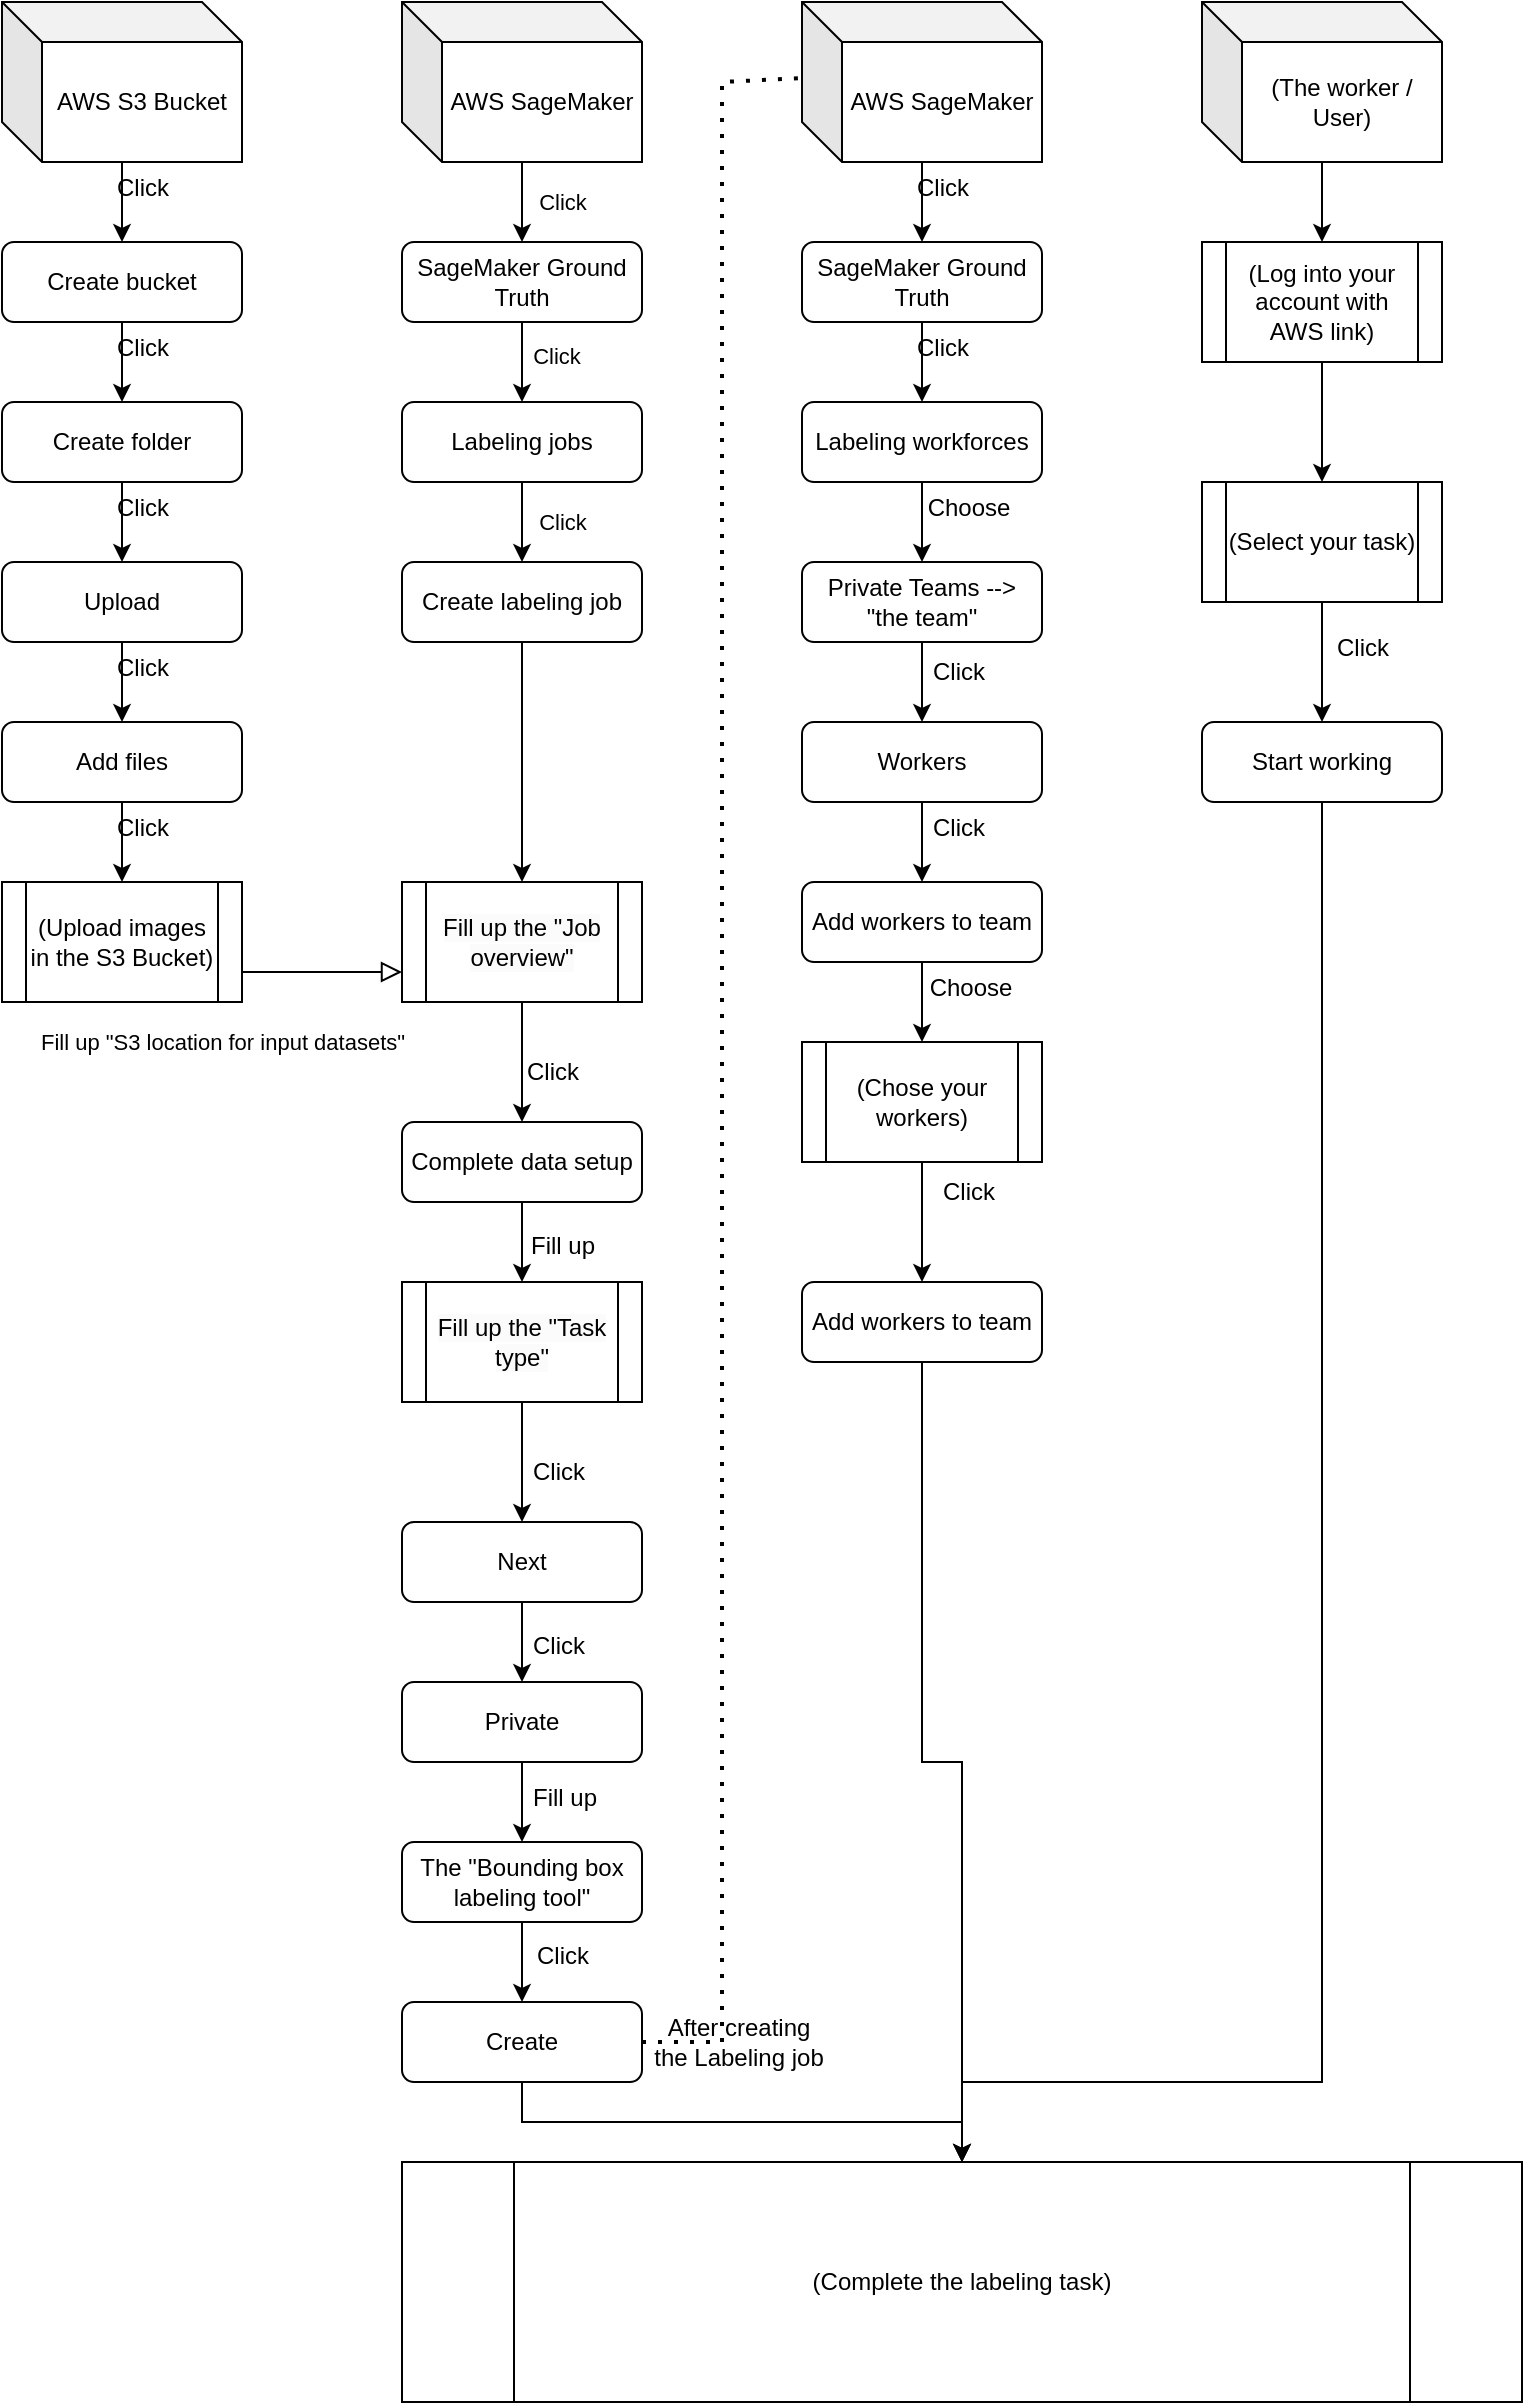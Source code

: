 <mxfile version="23.1.2" type="github">
  <diagram id="C5RBs43oDa-KdzZeNtuy" name="Page-1">
    <mxGraphModel dx="1434" dy="773" grid="1" gridSize="10" guides="1" tooltips="1" connect="1" arrows="1" fold="1" page="1" pageScale="1" pageWidth="827" pageHeight="1169" math="0" shadow="0">
      <root>
        <mxCell id="WIyWlLk6GJQsqaUBKTNV-0" />
        <mxCell id="WIyWlLk6GJQsqaUBKTNV-1" parent="WIyWlLk6GJQsqaUBKTNV-0" />
        <mxCell id="19GAgHuE4jPKgQZACqqg-97" value="" style="edgeStyle=orthogonalEdgeStyle;rounded=0;orthogonalLoop=1;jettySize=auto;html=1;" edge="1" parent="WIyWlLk6GJQsqaUBKTNV-1" source="19GAgHuE4jPKgQZACqqg-0" target="19GAgHuE4jPKgQZACqqg-18">
          <mxGeometry relative="1" as="geometry" />
        </mxCell>
        <mxCell id="19GAgHuE4jPKgQZACqqg-0" value="AWS S3 Bucket" style="shape=cube;whiteSpace=wrap;html=1;boundedLbl=1;backgroundOutline=1;darkOpacity=0.05;darkOpacity2=0.1;" vertex="1" parent="WIyWlLk6GJQsqaUBKTNV-1">
          <mxGeometry x="40" y="80" width="120" height="80" as="geometry" />
        </mxCell>
        <mxCell id="19GAgHuE4jPKgQZACqqg-92" value="" style="edgeStyle=orthogonalEdgeStyle;rounded=0;orthogonalLoop=1;jettySize=auto;html=1;" edge="1" parent="WIyWlLk6GJQsqaUBKTNV-1" source="19GAgHuE4jPKgQZACqqg-2" target="19GAgHuE4jPKgQZACqqg-4">
          <mxGeometry relative="1" as="geometry" />
        </mxCell>
        <mxCell id="19GAgHuE4jPKgQZACqqg-2" value="AWS SageMaker" style="shape=cube;whiteSpace=wrap;html=1;boundedLbl=1;backgroundOutline=1;darkOpacity=0.05;darkOpacity2=0.1;" vertex="1" parent="WIyWlLk6GJQsqaUBKTNV-1">
          <mxGeometry x="240" y="80" width="120" height="80" as="geometry" />
        </mxCell>
        <mxCell id="19GAgHuE4jPKgQZACqqg-94" value="" style="edgeStyle=orthogonalEdgeStyle;rounded=0;orthogonalLoop=1;jettySize=auto;html=1;" edge="1" parent="WIyWlLk6GJQsqaUBKTNV-1" source="19GAgHuE4jPKgQZACqqg-4" target="19GAgHuE4jPKgQZACqqg-5">
          <mxGeometry relative="1" as="geometry" />
        </mxCell>
        <mxCell id="19GAgHuE4jPKgQZACqqg-4" value="SageMaker Ground Truth" style="rounded=1;whiteSpace=wrap;html=1;fontSize=12;glass=0;strokeWidth=1;shadow=0;" vertex="1" parent="WIyWlLk6GJQsqaUBKTNV-1">
          <mxGeometry x="240" y="200" width="120" height="40" as="geometry" />
        </mxCell>
        <mxCell id="19GAgHuE4jPKgQZACqqg-95" value="" style="edgeStyle=orthogonalEdgeStyle;rounded=0;orthogonalLoop=1;jettySize=auto;html=1;" edge="1" parent="WIyWlLk6GJQsqaUBKTNV-1" source="19GAgHuE4jPKgQZACqqg-5" target="19GAgHuE4jPKgQZACqqg-36">
          <mxGeometry relative="1" as="geometry" />
        </mxCell>
        <mxCell id="19GAgHuE4jPKgQZACqqg-5" value="Labeling jobs" style="rounded=1;whiteSpace=wrap;html=1;fontSize=12;glass=0;strokeWidth=1;shadow=0;" vertex="1" parent="WIyWlLk6GJQsqaUBKTNV-1">
          <mxGeometry x="240" y="280" width="120" height="40" as="geometry" />
        </mxCell>
        <mxCell id="19GAgHuE4jPKgQZACqqg-9" value="Fill up &quot;S3 location for input datasets&quot;" style="edgeStyle=orthogonalEdgeStyle;rounded=0;html=1;jettySize=auto;orthogonalLoop=1;fontSize=11;endArrow=block;endFill=0;endSize=8;strokeWidth=1;shadow=0;labelBackgroundColor=none;exitX=1;exitY=0.75;exitDx=0;exitDy=0;entryX=0;entryY=0.75;entryDx=0;entryDy=0;" edge="1" parent="WIyWlLk6GJQsqaUBKTNV-1" source="19GAgHuE4jPKgQZACqqg-45" target="19GAgHuE4jPKgQZACqqg-46">
          <mxGeometry x="-1" y="-36" relative="1" as="geometry">
            <mxPoint x="-10" y="-1" as="offset" />
            <mxPoint x="100" y="560" as="sourcePoint" />
            <mxPoint x="260" y="600" as="targetPoint" />
          </mxGeometry>
        </mxCell>
        <mxCell id="19GAgHuE4jPKgQZACqqg-49" value="" style="edgeStyle=orthogonalEdgeStyle;rounded=0;orthogonalLoop=1;jettySize=auto;html=1;" edge="1" parent="WIyWlLk6GJQsqaUBKTNV-1" source="19GAgHuE4jPKgQZACqqg-16" target="19GAgHuE4jPKgQZACqqg-48">
          <mxGeometry relative="1" as="geometry" />
        </mxCell>
        <mxCell id="19GAgHuE4jPKgQZACqqg-16" value="Complete data setup" style="rounded=1;whiteSpace=wrap;html=1;" vertex="1" parent="WIyWlLk6GJQsqaUBKTNV-1">
          <mxGeometry x="240" y="640" width="120" height="40" as="geometry" />
        </mxCell>
        <mxCell id="19GAgHuE4jPKgQZACqqg-98" value="" style="edgeStyle=orthogonalEdgeStyle;rounded=0;orthogonalLoop=1;jettySize=auto;html=1;" edge="1" parent="WIyWlLk6GJQsqaUBKTNV-1" source="19GAgHuE4jPKgQZACqqg-18" target="19GAgHuE4jPKgQZACqqg-21">
          <mxGeometry relative="1" as="geometry" />
        </mxCell>
        <mxCell id="19GAgHuE4jPKgQZACqqg-18" value="Create bucket" style="rounded=1;whiteSpace=wrap;html=1;" vertex="1" parent="WIyWlLk6GJQsqaUBKTNV-1">
          <mxGeometry x="40" y="200" width="120" height="40" as="geometry" />
        </mxCell>
        <mxCell id="19GAgHuE4jPKgQZACqqg-99" value="" style="edgeStyle=orthogonalEdgeStyle;rounded=0;orthogonalLoop=1;jettySize=auto;html=1;" edge="1" parent="WIyWlLk6GJQsqaUBKTNV-1" source="19GAgHuE4jPKgQZACqqg-21" target="19GAgHuE4jPKgQZACqqg-22">
          <mxGeometry relative="1" as="geometry" />
        </mxCell>
        <mxCell id="19GAgHuE4jPKgQZACqqg-21" value="Create folder" style="rounded=1;whiteSpace=wrap;html=1;" vertex="1" parent="WIyWlLk6GJQsqaUBKTNV-1">
          <mxGeometry x="40" y="280" width="120" height="40" as="geometry" />
        </mxCell>
        <mxCell id="19GAgHuE4jPKgQZACqqg-100" value="" style="edgeStyle=orthogonalEdgeStyle;rounded=0;orthogonalLoop=1;jettySize=auto;html=1;" edge="1" parent="WIyWlLk6GJQsqaUBKTNV-1" source="19GAgHuE4jPKgQZACqqg-22" target="19GAgHuE4jPKgQZACqqg-23">
          <mxGeometry relative="1" as="geometry" />
        </mxCell>
        <mxCell id="19GAgHuE4jPKgQZACqqg-22" value="Upload" style="rounded=1;whiteSpace=wrap;html=1;" vertex="1" parent="WIyWlLk6GJQsqaUBKTNV-1">
          <mxGeometry x="40" y="360" width="120" height="40" as="geometry" />
        </mxCell>
        <mxCell id="19GAgHuE4jPKgQZACqqg-101" value="" style="edgeStyle=orthogonalEdgeStyle;rounded=0;orthogonalLoop=1;jettySize=auto;html=1;" edge="1" parent="WIyWlLk6GJQsqaUBKTNV-1" source="19GAgHuE4jPKgQZACqqg-23" target="19GAgHuE4jPKgQZACqqg-45">
          <mxGeometry relative="1" as="geometry" />
        </mxCell>
        <mxCell id="19GAgHuE4jPKgQZACqqg-23" value="Add files" style="rounded=1;whiteSpace=wrap;html=1;" vertex="1" parent="WIyWlLk6GJQsqaUBKTNV-1">
          <mxGeometry x="40" y="440" width="120" height="40" as="geometry" />
        </mxCell>
        <mxCell id="19GAgHuE4jPKgQZACqqg-34" value="Click" style="edgeLabel;html=1;align=center;verticalAlign=middle;resizable=0;points=[];" vertex="1" connectable="0" parent="WIyWlLk6GJQsqaUBKTNV-1">
          <mxGeometry x="320" y="180" as="geometry" />
        </mxCell>
        <mxCell id="19GAgHuE4jPKgQZACqqg-35" value="Click" style="edgeLabel;html=1;align=center;verticalAlign=middle;resizable=0;points=[];" vertex="1" connectable="0" parent="WIyWlLk6GJQsqaUBKTNV-1">
          <mxGeometry x="120" y="188" as="geometry">
            <mxPoint x="197" y="69" as="offset" />
          </mxGeometry>
        </mxCell>
        <mxCell id="19GAgHuE4jPKgQZACqqg-36" value="Create labeling job" style="rounded=1;whiteSpace=wrap;html=1;fontSize=12;glass=0;strokeWidth=1;shadow=0;" vertex="1" parent="WIyWlLk6GJQsqaUBKTNV-1">
          <mxGeometry x="240" y="360" width="120" height="40" as="geometry" />
        </mxCell>
        <mxCell id="19GAgHuE4jPKgQZACqqg-39" value="Click" style="edgeLabel;html=1;align=center;verticalAlign=middle;resizable=0;points=[];" vertex="1" connectable="0" parent="WIyWlLk6GJQsqaUBKTNV-1">
          <mxGeometry x="320" y="340" as="geometry" />
        </mxCell>
        <mxCell id="19GAgHuE4jPKgQZACqqg-41" value="Fill up" style="text;html=1;align=center;verticalAlign=middle;resizable=0;points=[];autosize=1;strokeColor=none;fillColor=none;" vertex="1" parent="WIyWlLk6GJQsqaUBKTNV-1">
          <mxGeometry x="290" y="687" width="60" height="30" as="geometry" />
        </mxCell>
        <mxCell id="19GAgHuE4jPKgQZACqqg-42" value="" style="endArrow=classic;html=1;rounded=0;exitX=0.5;exitY=1;exitDx=0;exitDy=0;entryX=0.5;entryY=0;entryDx=0;entryDy=0;" edge="1" parent="WIyWlLk6GJQsqaUBKTNV-1" source="19GAgHuE4jPKgQZACqqg-46" target="19GAgHuE4jPKgQZACqqg-16">
          <mxGeometry width="50" height="50" relative="1" as="geometry">
            <mxPoint x="300" y="640" as="sourcePoint" />
            <mxPoint x="490" y="510" as="targetPoint" />
          </mxGeometry>
        </mxCell>
        <mxCell id="19GAgHuE4jPKgQZACqqg-43" value="Click" style="text;html=1;align=center;verticalAlign=middle;resizable=0;points=[];autosize=1;strokeColor=none;fillColor=none;" vertex="1" parent="WIyWlLk6GJQsqaUBKTNV-1">
          <mxGeometry x="290" y="600" width="50" height="30" as="geometry" />
        </mxCell>
        <mxCell id="19GAgHuE4jPKgQZACqqg-45" value="(Upload images in the S3 Bucket)" style="shape=process;whiteSpace=wrap;html=1;backgroundOutline=1;" vertex="1" parent="WIyWlLk6GJQsqaUBKTNV-1">
          <mxGeometry x="40" y="520" width="120" height="60" as="geometry" />
        </mxCell>
        <mxCell id="19GAgHuE4jPKgQZACqqg-46" value="&lt;span style=&quot;color: rgb(0, 0, 0); font-family: Helvetica; font-size: 12px; font-style: normal; font-variant-ligatures: normal; font-variant-caps: normal; font-weight: 400; letter-spacing: normal; orphans: 2; text-align: center; text-indent: 0px; text-transform: none; widows: 2; word-spacing: 0px; -webkit-text-stroke-width: 0px; background-color: rgb(251, 251, 251); text-decoration-thickness: initial; text-decoration-style: initial; text-decoration-color: initial; float: none; display: inline !important;&quot;&gt;Fill up the &quot;Job overview&quot;&lt;/span&gt;" style="shape=process;whiteSpace=wrap;html=1;backgroundOutline=1;" vertex="1" parent="WIyWlLk6GJQsqaUBKTNV-1">
          <mxGeometry x="240" y="520" width="120" height="60" as="geometry" />
        </mxCell>
        <mxCell id="19GAgHuE4jPKgQZACqqg-51" value="" style="edgeStyle=orthogonalEdgeStyle;rounded=0;orthogonalLoop=1;jettySize=auto;html=1;" edge="1" parent="WIyWlLk6GJQsqaUBKTNV-1" source="19GAgHuE4jPKgQZACqqg-48" target="19GAgHuE4jPKgQZACqqg-50">
          <mxGeometry relative="1" as="geometry" />
        </mxCell>
        <mxCell id="19GAgHuE4jPKgQZACqqg-48" value="&lt;span style=&quot;color: rgb(0, 0, 0); font-family: Helvetica; font-size: 12px; font-style: normal; font-variant-ligatures: normal; font-variant-caps: normal; font-weight: 400; letter-spacing: normal; orphans: 2; text-align: center; text-indent: 0px; text-transform: none; widows: 2; word-spacing: 0px; -webkit-text-stroke-width: 0px; background-color: rgb(251, 251, 251); text-decoration-thickness: initial; text-decoration-style: initial; text-decoration-color: initial; float: none; display: inline !important;&quot;&gt;Fill up the &quot;Task type&quot;&lt;/span&gt;" style="shape=process;whiteSpace=wrap;html=1;backgroundOutline=1;" vertex="1" parent="WIyWlLk6GJQsqaUBKTNV-1">
          <mxGeometry x="240" y="720" width="120" height="60" as="geometry" />
        </mxCell>
        <mxCell id="19GAgHuE4jPKgQZACqqg-54" value="" style="edgeStyle=orthogonalEdgeStyle;rounded=0;orthogonalLoop=1;jettySize=auto;html=1;" edge="1" parent="WIyWlLk6GJQsqaUBKTNV-1" source="19GAgHuE4jPKgQZACqqg-50" target="19GAgHuE4jPKgQZACqqg-53">
          <mxGeometry relative="1" as="geometry" />
        </mxCell>
        <mxCell id="19GAgHuE4jPKgQZACqqg-50" value="Next" style="rounded=1;whiteSpace=wrap;html=1;" vertex="1" parent="WIyWlLk6GJQsqaUBKTNV-1">
          <mxGeometry x="240" y="840" width="120" height="40" as="geometry" />
        </mxCell>
        <mxCell id="19GAgHuE4jPKgQZACqqg-52" value="Click" style="text;html=1;align=center;verticalAlign=middle;resizable=0;points=[];autosize=1;strokeColor=none;fillColor=none;" vertex="1" parent="WIyWlLk6GJQsqaUBKTNV-1">
          <mxGeometry x="293" y="800" width="50" height="30" as="geometry" />
        </mxCell>
        <mxCell id="19GAgHuE4jPKgQZACqqg-57" value="" style="edgeStyle=orthogonalEdgeStyle;rounded=0;orthogonalLoop=1;jettySize=auto;html=1;" edge="1" parent="WIyWlLk6GJQsqaUBKTNV-1" source="19GAgHuE4jPKgQZACqqg-53" target="19GAgHuE4jPKgQZACqqg-56">
          <mxGeometry relative="1" as="geometry" />
        </mxCell>
        <mxCell id="19GAgHuE4jPKgQZACqqg-53" value="Private" style="rounded=1;whiteSpace=wrap;html=1;" vertex="1" parent="WIyWlLk6GJQsqaUBKTNV-1">
          <mxGeometry x="240" y="920" width="120" height="40" as="geometry" />
        </mxCell>
        <mxCell id="19GAgHuE4jPKgQZACqqg-61" value="" style="edgeStyle=orthogonalEdgeStyle;rounded=0;orthogonalLoop=1;jettySize=auto;html=1;" edge="1" parent="WIyWlLk6GJQsqaUBKTNV-1" source="19GAgHuE4jPKgQZACqqg-56" target="19GAgHuE4jPKgQZACqqg-60">
          <mxGeometry relative="1" as="geometry" />
        </mxCell>
        <mxCell id="19GAgHuE4jPKgQZACqqg-56" value="The &quot;Bounding box labeling tool&quot;" style="rounded=1;whiteSpace=wrap;html=1;" vertex="1" parent="WIyWlLk6GJQsqaUBKTNV-1">
          <mxGeometry x="240" y="1000" width="120" height="40" as="geometry" />
        </mxCell>
        <mxCell id="19GAgHuE4jPKgQZACqqg-58" value="Click" style="text;html=1;align=center;verticalAlign=middle;resizable=0;points=[];autosize=1;strokeColor=none;fillColor=none;" vertex="1" parent="WIyWlLk6GJQsqaUBKTNV-1">
          <mxGeometry x="293" y="887" width="50" height="30" as="geometry" />
        </mxCell>
        <mxCell id="19GAgHuE4jPKgQZACqqg-59" value="Fill up" style="text;html=1;align=center;verticalAlign=middle;resizable=0;points=[];autosize=1;strokeColor=none;fillColor=none;" vertex="1" parent="WIyWlLk6GJQsqaUBKTNV-1">
          <mxGeometry x="291" y="963" width="60" height="30" as="geometry" />
        </mxCell>
        <mxCell id="19GAgHuE4jPKgQZACqqg-117" value="" style="edgeStyle=orthogonalEdgeStyle;rounded=0;orthogonalLoop=1;jettySize=auto;html=1;" edge="1" parent="WIyWlLk6GJQsqaUBKTNV-1" source="19GAgHuE4jPKgQZACqqg-60" target="19GAgHuE4jPKgQZACqqg-116">
          <mxGeometry relative="1" as="geometry" />
        </mxCell>
        <mxCell id="19GAgHuE4jPKgQZACqqg-60" value="Create" style="rounded=1;whiteSpace=wrap;html=1;" vertex="1" parent="WIyWlLk6GJQsqaUBKTNV-1">
          <mxGeometry x="240" y="1080" width="120" height="40" as="geometry" />
        </mxCell>
        <mxCell id="19GAgHuE4jPKgQZACqqg-62" value="Click" style="text;html=1;align=center;verticalAlign=middle;resizable=0;points=[];autosize=1;strokeColor=none;fillColor=none;" vertex="1" parent="WIyWlLk6GJQsqaUBKTNV-1">
          <mxGeometry x="295" y="1042" width="50" height="30" as="geometry" />
        </mxCell>
        <mxCell id="19GAgHuE4jPKgQZACqqg-110" value="" style="edgeStyle=orthogonalEdgeStyle;rounded=0;orthogonalLoop=1;jettySize=auto;html=1;" edge="1" parent="WIyWlLk6GJQsqaUBKTNV-1" source="19GAgHuE4jPKgQZACqqg-63" target="19GAgHuE4jPKgQZACqqg-109">
          <mxGeometry relative="1" as="geometry" />
        </mxCell>
        <mxCell id="19GAgHuE4jPKgQZACqqg-63" value="(The worker / User)" style="shape=cube;whiteSpace=wrap;html=1;boundedLbl=1;backgroundOutline=1;darkOpacity=0.05;darkOpacity2=0.1;" vertex="1" parent="WIyWlLk6GJQsqaUBKTNV-1">
          <mxGeometry x="640" y="80" width="120" height="80" as="geometry" />
        </mxCell>
        <mxCell id="19GAgHuE4jPKgQZACqqg-71" value="" style="edgeStyle=orthogonalEdgeStyle;rounded=0;orthogonalLoop=1;jettySize=auto;html=1;" edge="1" parent="WIyWlLk6GJQsqaUBKTNV-1" source="19GAgHuE4jPKgQZACqqg-64" target="19GAgHuE4jPKgQZACqqg-65">
          <mxGeometry relative="1" as="geometry" />
        </mxCell>
        <mxCell id="19GAgHuE4jPKgQZACqqg-64" value="Labeling workforces" style="rounded=1;whiteSpace=wrap;html=1;" vertex="1" parent="WIyWlLk6GJQsqaUBKTNV-1">
          <mxGeometry x="440" y="280" width="120" height="40" as="geometry" />
        </mxCell>
        <mxCell id="19GAgHuE4jPKgQZACqqg-72" value="" style="edgeStyle=orthogonalEdgeStyle;rounded=0;orthogonalLoop=1;jettySize=auto;html=1;" edge="1" parent="WIyWlLk6GJQsqaUBKTNV-1" source="19GAgHuE4jPKgQZACqqg-65" target="19GAgHuE4jPKgQZACqqg-66">
          <mxGeometry relative="1" as="geometry" />
        </mxCell>
        <mxCell id="19GAgHuE4jPKgQZACqqg-65" value="Private Teams --&amp;gt; &quot;the team&quot;" style="rounded=1;whiteSpace=wrap;html=1;" vertex="1" parent="WIyWlLk6GJQsqaUBKTNV-1">
          <mxGeometry x="440" y="360" width="120" height="40" as="geometry" />
        </mxCell>
        <mxCell id="19GAgHuE4jPKgQZACqqg-73" value="" style="edgeStyle=orthogonalEdgeStyle;rounded=0;orthogonalLoop=1;jettySize=auto;html=1;" edge="1" parent="WIyWlLk6GJQsqaUBKTNV-1" source="19GAgHuE4jPKgQZACqqg-66" target="19GAgHuE4jPKgQZACqqg-67">
          <mxGeometry relative="1" as="geometry" />
        </mxCell>
        <mxCell id="19GAgHuE4jPKgQZACqqg-66" value="Workers" style="rounded=1;whiteSpace=wrap;html=1;" vertex="1" parent="WIyWlLk6GJQsqaUBKTNV-1">
          <mxGeometry x="440" y="440" width="120" height="40" as="geometry" />
        </mxCell>
        <mxCell id="19GAgHuE4jPKgQZACqqg-74" value="" style="edgeStyle=orthogonalEdgeStyle;rounded=0;orthogonalLoop=1;jettySize=auto;html=1;" edge="1" parent="WIyWlLk6GJQsqaUBKTNV-1" source="19GAgHuE4jPKgQZACqqg-67" target="19GAgHuE4jPKgQZACqqg-69">
          <mxGeometry relative="1" as="geometry" />
        </mxCell>
        <mxCell id="19GAgHuE4jPKgQZACqqg-67" value="Add workers to team" style="rounded=1;whiteSpace=wrap;html=1;" vertex="1" parent="WIyWlLk6GJQsqaUBKTNV-1">
          <mxGeometry x="440" y="520" width="120" height="40" as="geometry" />
        </mxCell>
        <mxCell id="19GAgHuE4jPKgQZACqqg-75" value="" style="edgeStyle=orthogonalEdgeStyle;rounded=0;orthogonalLoop=1;jettySize=auto;html=1;" edge="1" parent="WIyWlLk6GJQsqaUBKTNV-1" source="19GAgHuE4jPKgQZACqqg-69" target="19GAgHuE4jPKgQZACqqg-70">
          <mxGeometry relative="1" as="geometry" />
        </mxCell>
        <mxCell id="19GAgHuE4jPKgQZACqqg-69" value="(Chose your workers)" style="shape=process;whiteSpace=wrap;html=1;backgroundOutline=1;" vertex="1" parent="WIyWlLk6GJQsqaUBKTNV-1">
          <mxGeometry x="440" y="600" width="120" height="60" as="geometry" />
        </mxCell>
        <mxCell id="19GAgHuE4jPKgQZACqqg-70" value="Add workers to team" style="rounded=1;whiteSpace=wrap;html=1;" vertex="1" parent="WIyWlLk6GJQsqaUBKTNV-1">
          <mxGeometry x="440" y="720" width="120" height="40" as="geometry" />
        </mxCell>
        <mxCell id="19GAgHuE4jPKgQZACqqg-76" value="Choose" style="text;html=1;align=center;verticalAlign=middle;resizable=0;points=[];autosize=1;strokeColor=none;fillColor=none;" vertex="1" parent="WIyWlLk6GJQsqaUBKTNV-1">
          <mxGeometry x="493" y="318" width="60" height="30" as="geometry" />
        </mxCell>
        <mxCell id="19GAgHuE4jPKgQZACqqg-77" value="Click" style="text;html=1;align=center;verticalAlign=middle;resizable=0;points=[];autosize=1;strokeColor=none;fillColor=none;" vertex="1" parent="WIyWlLk6GJQsqaUBKTNV-1">
          <mxGeometry x="493" y="400" width="50" height="30" as="geometry" />
        </mxCell>
        <mxCell id="19GAgHuE4jPKgQZACqqg-78" value="Click" style="text;html=1;align=center;verticalAlign=middle;resizable=0;points=[];autosize=1;strokeColor=none;fillColor=none;" vertex="1" parent="WIyWlLk6GJQsqaUBKTNV-1">
          <mxGeometry x="493" y="478" width="50" height="30" as="geometry" />
        </mxCell>
        <mxCell id="19GAgHuE4jPKgQZACqqg-79" value="Choose" style="text;html=1;align=center;verticalAlign=middle;resizable=0;points=[];autosize=1;strokeColor=none;fillColor=none;" vertex="1" parent="WIyWlLk6GJQsqaUBKTNV-1">
          <mxGeometry x="494" y="558" width="60" height="30" as="geometry" />
        </mxCell>
        <mxCell id="19GAgHuE4jPKgQZACqqg-80" value="Click" style="text;html=1;align=center;verticalAlign=middle;resizable=0;points=[];autosize=1;strokeColor=none;fillColor=none;" vertex="1" parent="WIyWlLk6GJQsqaUBKTNV-1">
          <mxGeometry x="498" y="660" width="50" height="30" as="geometry" />
        </mxCell>
        <mxCell id="19GAgHuE4jPKgQZACqqg-84" value="" style="endArrow=none;dashed=1;html=1;dashPattern=1 3;strokeWidth=2;rounded=0;exitX=1;exitY=0.5;exitDx=0;exitDy=0;entryX=0.008;entryY=0.475;entryDx=0;entryDy=0;entryPerimeter=0;" edge="1" parent="WIyWlLk6GJQsqaUBKTNV-1" source="19GAgHuE4jPKgQZACqqg-60" target="19GAgHuE4jPKgQZACqqg-88">
          <mxGeometry width="50" height="50" relative="1" as="geometry">
            <mxPoint x="440" y="650" as="sourcePoint" />
            <mxPoint x="400" y="120" as="targetPoint" />
            <Array as="points">
              <mxPoint x="400" y="1100" />
              <mxPoint x="400" y="300" />
              <mxPoint x="400" y="120" />
            </Array>
          </mxGeometry>
        </mxCell>
        <mxCell id="19GAgHuE4jPKgQZACqqg-85" value="After creating &lt;br&gt;the&amp;nbsp;Labeling job" style="text;html=1;align=center;verticalAlign=middle;resizable=0;points=[];autosize=1;strokeColor=none;fillColor=none;" vertex="1" parent="WIyWlLk6GJQsqaUBKTNV-1">
          <mxGeometry x="353" y="1080" width="110" height="40" as="geometry" />
        </mxCell>
        <mxCell id="19GAgHuE4jPKgQZACqqg-93" value="" style="edgeStyle=orthogonalEdgeStyle;rounded=0;orthogonalLoop=1;jettySize=auto;html=1;" edge="1" parent="WIyWlLk6GJQsqaUBKTNV-1" source="19GAgHuE4jPKgQZACqqg-88" target="19GAgHuE4jPKgQZACqqg-89">
          <mxGeometry relative="1" as="geometry" />
        </mxCell>
        <mxCell id="19GAgHuE4jPKgQZACqqg-88" value="AWS SageMaker" style="shape=cube;whiteSpace=wrap;html=1;boundedLbl=1;backgroundOutline=1;darkOpacity=0.05;darkOpacity2=0.1;" vertex="1" parent="WIyWlLk6GJQsqaUBKTNV-1">
          <mxGeometry x="440" y="80" width="120" height="80" as="geometry" />
        </mxCell>
        <mxCell id="19GAgHuE4jPKgQZACqqg-91" value="" style="edgeStyle=orthogonalEdgeStyle;rounded=0;orthogonalLoop=1;jettySize=auto;html=1;entryX=0.5;entryY=0;entryDx=0;entryDy=0;" edge="1" parent="WIyWlLk6GJQsqaUBKTNV-1" source="19GAgHuE4jPKgQZACqqg-89" target="19GAgHuE4jPKgQZACqqg-64">
          <mxGeometry relative="1" as="geometry" />
        </mxCell>
        <mxCell id="19GAgHuE4jPKgQZACqqg-89" value="SageMaker Ground Truth" style="rounded=1;whiteSpace=wrap;html=1;fontSize=12;glass=0;strokeWidth=1;shadow=0;" vertex="1" parent="WIyWlLk6GJQsqaUBKTNV-1">
          <mxGeometry x="440" y="200" width="120" height="40" as="geometry" />
        </mxCell>
        <mxCell id="19GAgHuE4jPKgQZACqqg-96" value="" style="endArrow=classic;html=1;rounded=0;exitX=0.5;exitY=1;exitDx=0;exitDy=0;entryX=0.5;entryY=0;entryDx=0;entryDy=0;" edge="1" parent="WIyWlLk6GJQsqaUBKTNV-1" source="19GAgHuE4jPKgQZACqqg-36" target="19GAgHuE4jPKgQZACqqg-46">
          <mxGeometry width="50" height="50" relative="1" as="geometry">
            <mxPoint x="440" y="440" as="sourcePoint" />
            <mxPoint x="490" y="390" as="targetPoint" />
          </mxGeometry>
        </mxCell>
        <mxCell id="19GAgHuE4jPKgQZACqqg-102" value="Click" style="text;html=1;align=center;verticalAlign=middle;resizable=0;points=[];autosize=1;strokeColor=none;fillColor=none;" vertex="1" parent="WIyWlLk6GJQsqaUBKTNV-1">
          <mxGeometry x="85" y="158" width="50" height="30" as="geometry" />
        </mxCell>
        <mxCell id="19GAgHuE4jPKgQZACqqg-103" value="Click" style="text;html=1;align=center;verticalAlign=middle;resizable=0;points=[];autosize=1;strokeColor=none;fillColor=none;" vertex="1" parent="WIyWlLk6GJQsqaUBKTNV-1">
          <mxGeometry x="85" y="238" width="50" height="30" as="geometry" />
        </mxCell>
        <mxCell id="19GAgHuE4jPKgQZACqqg-104" value="Click" style="text;html=1;align=center;verticalAlign=middle;resizable=0;points=[];autosize=1;strokeColor=none;fillColor=none;" vertex="1" parent="WIyWlLk6GJQsqaUBKTNV-1">
          <mxGeometry x="85" y="318" width="50" height="30" as="geometry" />
        </mxCell>
        <mxCell id="19GAgHuE4jPKgQZACqqg-105" value="Click" style="text;html=1;align=center;verticalAlign=middle;resizable=0;points=[];autosize=1;strokeColor=none;fillColor=none;" vertex="1" parent="WIyWlLk6GJQsqaUBKTNV-1">
          <mxGeometry x="85" y="398" width="50" height="30" as="geometry" />
        </mxCell>
        <mxCell id="19GAgHuE4jPKgQZACqqg-106" value="Click" style="text;html=1;align=center;verticalAlign=middle;resizable=0;points=[];autosize=1;strokeColor=none;fillColor=none;" vertex="1" parent="WIyWlLk6GJQsqaUBKTNV-1">
          <mxGeometry x="85" y="478" width="50" height="30" as="geometry" />
        </mxCell>
        <mxCell id="19GAgHuE4jPKgQZACqqg-107" value="Click" style="text;html=1;align=center;verticalAlign=middle;resizable=0;points=[];autosize=1;strokeColor=none;fillColor=none;" vertex="1" parent="WIyWlLk6GJQsqaUBKTNV-1">
          <mxGeometry x="485" y="158" width="50" height="30" as="geometry" />
        </mxCell>
        <mxCell id="19GAgHuE4jPKgQZACqqg-108" value="Click" style="text;html=1;align=center;verticalAlign=middle;resizable=0;points=[];autosize=1;strokeColor=none;fillColor=none;" vertex="1" parent="WIyWlLk6GJQsqaUBKTNV-1">
          <mxGeometry x="485" y="238" width="50" height="30" as="geometry" />
        </mxCell>
        <mxCell id="19GAgHuE4jPKgQZACqqg-113" value="" style="edgeStyle=orthogonalEdgeStyle;rounded=0;orthogonalLoop=1;jettySize=auto;html=1;" edge="1" parent="WIyWlLk6GJQsqaUBKTNV-1" source="19GAgHuE4jPKgQZACqqg-109" target="19GAgHuE4jPKgQZACqqg-111">
          <mxGeometry relative="1" as="geometry" />
        </mxCell>
        <mxCell id="19GAgHuE4jPKgQZACqqg-109" value="(Log into your account with AWS link)" style="shape=process;whiteSpace=wrap;html=1;backgroundOutline=1;" vertex="1" parent="WIyWlLk6GJQsqaUBKTNV-1">
          <mxGeometry x="640" y="200" width="120" height="60" as="geometry" />
        </mxCell>
        <mxCell id="19GAgHuE4jPKgQZACqqg-114" value="" style="edgeStyle=orthogonalEdgeStyle;rounded=0;orthogonalLoop=1;jettySize=auto;html=1;" edge="1" parent="WIyWlLk6GJQsqaUBKTNV-1" source="19GAgHuE4jPKgQZACqqg-111" target="19GAgHuE4jPKgQZACqqg-112">
          <mxGeometry relative="1" as="geometry" />
        </mxCell>
        <mxCell id="19GAgHuE4jPKgQZACqqg-111" value="(Select your task)" style="shape=process;whiteSpace=wrap;html=1;backgroundOutline=1;" vertex="1" parent="WIyWlLk6GJQsqaUBKTNV-1">
          <mxGeometry x="640" y="320" width="120" height="60" as="geometry" />
        </mxCell>
        <mxCell id="19GAgHuE4jPKgQZACqqg-112" value="Start working" style="rounded=1;whiteSpace=wrap;html=1;" vertex="1" parent="WIyWlLk6GJQsqaUBKTNV-1">
          <mxGeometry x="640" y="440" width="120" height="40" as="geometry" />
        </mxCell>
        <mxCell id="19GAgHuE4jPKgQZACqqg-115" value="Click" style="text;html=1;align=center;verticalAlign=middle;resizable=0;points=[];autosize=1;strokeColor=none;fillColor=none;" vertex="1" parent="WIyWlLk6GJQsqaUBKTNV-1">
          <mxGeometry x="695" y="388" width="50" height="30" as="geometry" />
        </mxCell>
        <mxCell id="19GAgHuE4jPKgQZACqqg-116" value="(Complete the labeling task)" style="shape=process;whiteSpace=wrap;html=1;backgroundOutline=1;" vertex="1" parent="WIyWlLk6GJQsqaUBKTNV-1">
          <mxGeometry x="240" y="1160" width="560" height="120" as="geometry" />
        </mxCell>
        <mxCell id="19GAgHuE4jPKgQZACqqg-118" value="" style="endArrow=classic;html=1;rounded=0;exitX=0.5;exitY=1;exitDx=0;exitDy=0;entryX=0.5;entryY=0;entryDx=0;entryDy=0;" edge="1" parent="WIyWlLk6GJQsqaUBKTNV-1" source="19GAgHuE4jPKgQZACqqg-70" target="19GAgHuE4jPKgQZACqqg-116">
          <mxGeometry width="50" height="50" relative="1" as="geometry">
            <mxPoint x="450" y="770" as="sourcePoint" />
            <mxPoint x="500" y="720" as="targetPoint" />
            <Array as="points">
              <mxPoint x="500" y="800" />
              <mxPoint x="500" y="960" />
              <mxPoint x="520" y="960" />
              <mxPoint x="520" y="1060" />
            </Array>
          </mxGeometry>
        </mxCell>
        <mxCell id="19GAgHuE4jPKgQZACqqg-119" value="" style="endArrow=classic;html=1;rounded=0;exitX=0.5;exitY=1;exitDx=0;exitDy=0;entryX=0.5;entryY=0;entryDx=0;entryDy=0;" edge="1" parent="WIyWlLk6GJQsqaUBKTNV-1" source="19GAgHuE4jPKgQZACqqg-112" target="19GAgHuE4jPKgQZACqqg-116">
          <mxGeometry width="50" height="50" relative="1" as="geometry">
            <mxPoint x="450" y="900" as="sourcePoint" />
            <mxPoint x="500" y="850" as="targetPoint" />
            <Array as="points">
              <mxPoint x="700" y="810" />
              <mxPoint x="700" y="1040" />
              <mxPoint x="700" y="1120" />
              <mxPoint x="520" y="1120" />
            </Array>
          </mxGeometry>
        </mxCell>
      </root>
    </mxGraphModel>
  </diagram>
</mxfile>
